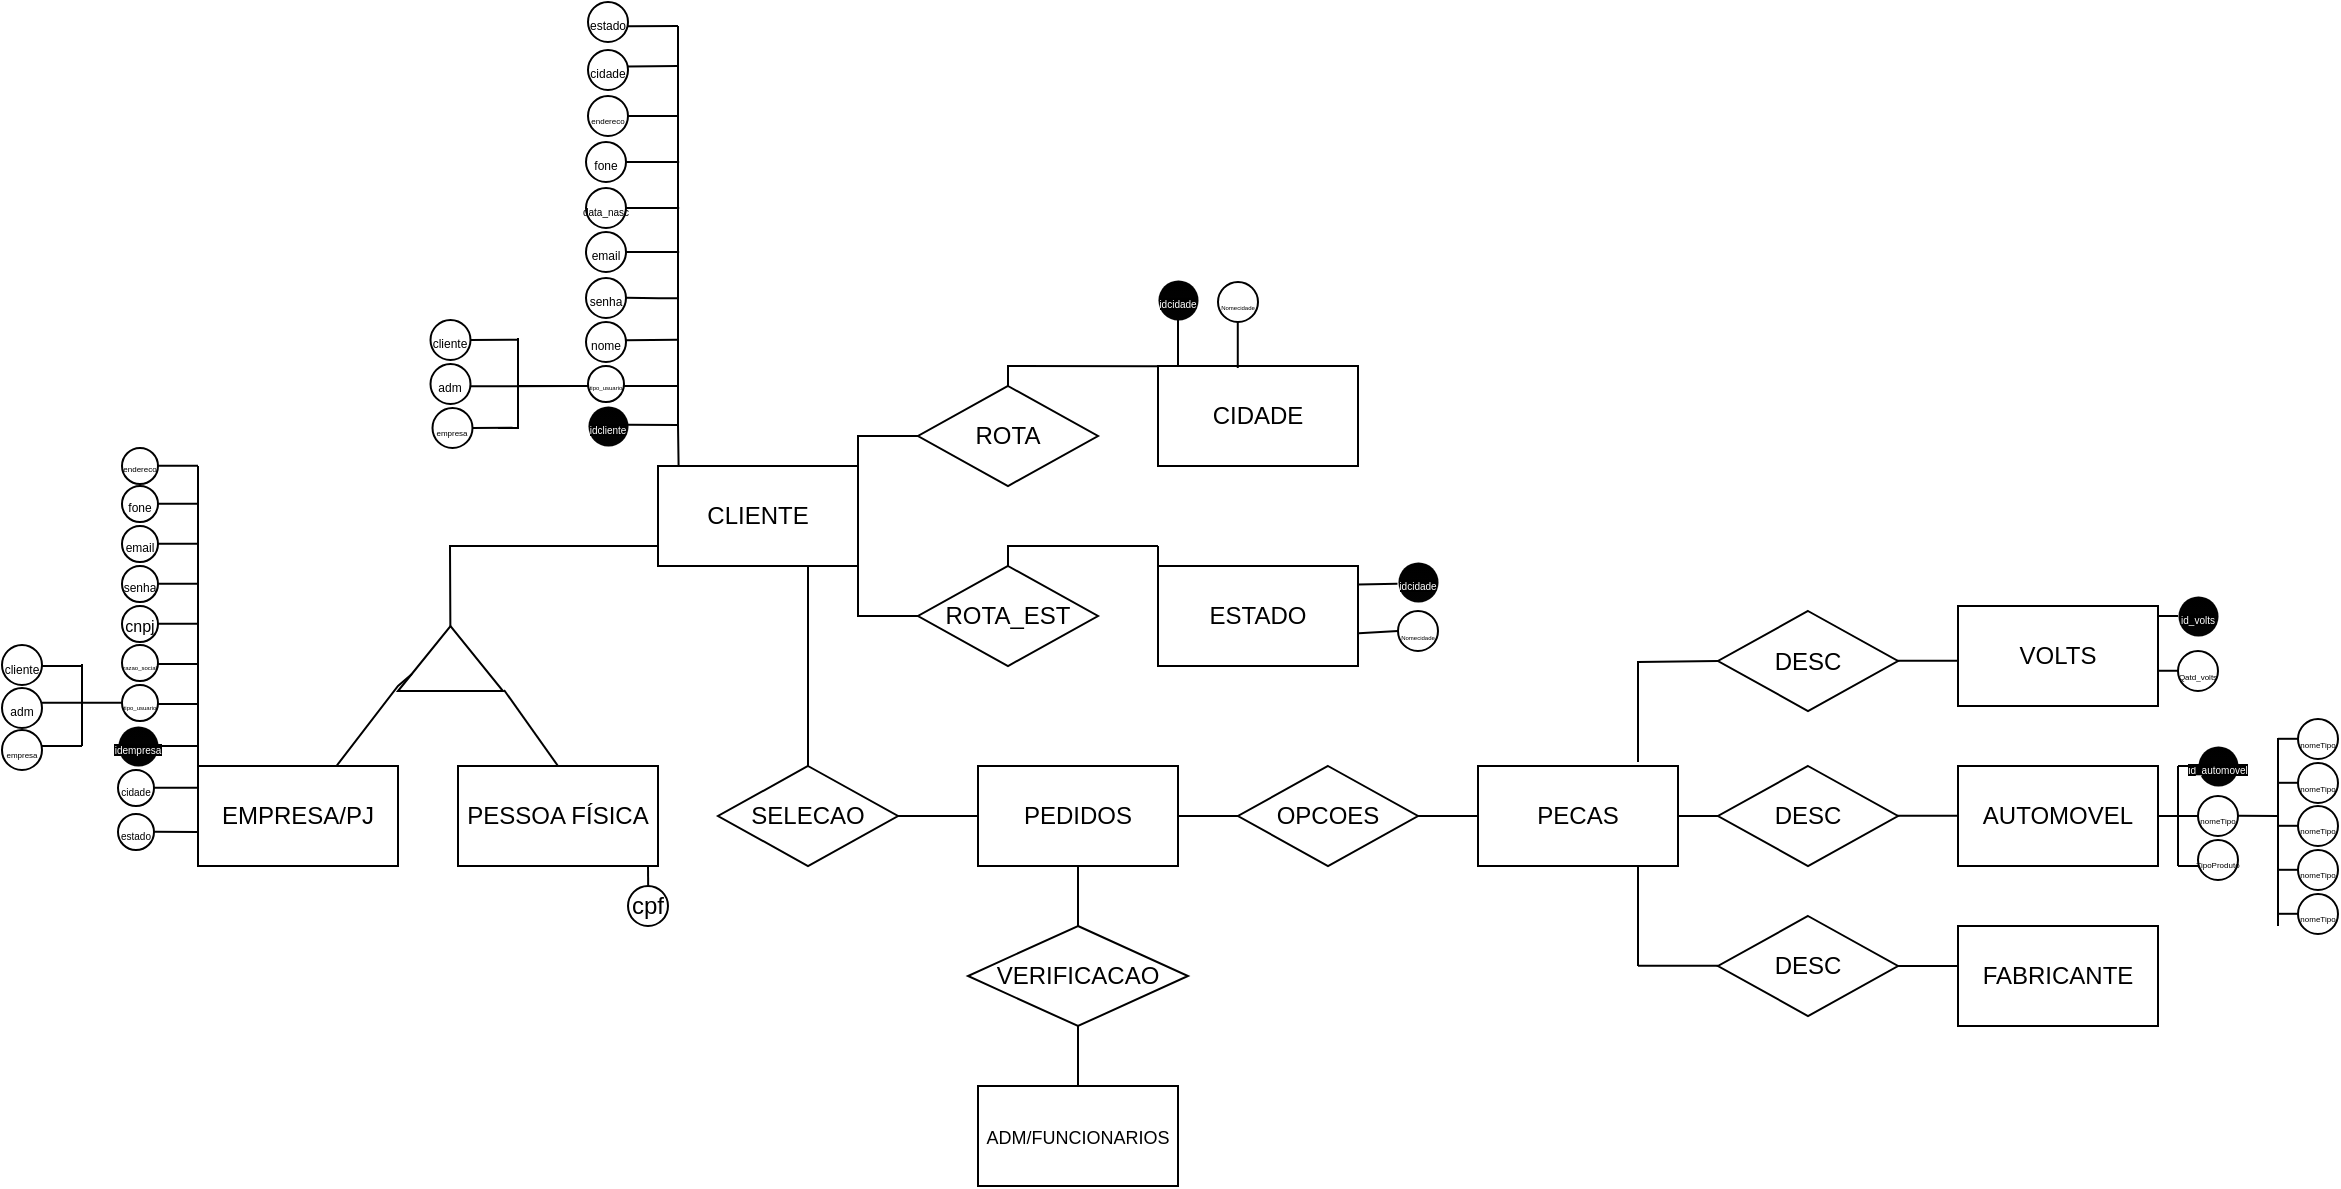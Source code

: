 <mxfile version="24.5.4" type="github">
  <diagram name="Página-1" id="ng0IZWedt5B4W6SbE388">
    <mxGraphModel dx="1020" dy="1260" grid="1" gridSize="10" guides="1" tooltips="1" connect="1" arrows="1" fold="1" page="1" pageScale="1" pageWidth="827" pageHeight="1169" math="0" shadow="0">
      <root>
        <mxCell id="0" />
        <mxCell id="1" parent="0" />
        <mxCell id="j8T5LUoiK3F1KZbFksjJ-11" value="CLIENTE" style="rounded=0;whiteSpace=wrap;html=1;" parent="1" vertex="1">
          <mxGeometry x="190" y="30" width="100" height="50" as="geometry" />
        </mxCell>
        <mxCell id="j8T5LUoiK3F1KZbFksjJ-13" value="" style="triangle;whiteSpace=wrap;html=1;rotation=-90;" parent="1" vertex="1">
          <mxGeometry x="70" y="100" width="32.5" height="52.5" as="geometry" />
        </mxCell>
        <mxCell id="j8T5LUoiK3F1KZbFksjJ-16" value="EMPRESA/PJ" style="rounded=0;whiteSpace=wrap;html=1;" parent="1" vertex="1">
          <mxGeometry x="-40" y="180" width="100" height="50" as="geometry" />
        </mxCell>
        <mxCell id="j8T5LUoiK3F1KZbFksjJ-17" value="PESSOA FÍSICA" style="rounded=0;whiteSpace=wrap;html=1;" parent="1" vertex="1">
          <mxGeometry x="90" y="180" width="100" height="50" as="geometry" />
        </mxCell>
        <mxCell id="j8T5LUoiK3F1KZbFksjJ-18" value="" style="endArrow=none;html=1;rounded=0;entryX=0.262;entryY=0.133;entryDx=0;entryDy=0;entryPerimeter=0;" parent="1" source="j8T5LUoiK3F1KZbFksjJ-16" target="j8T5LUoiK3F1KZbFksjJ-13" edge="1">
          <mxGeometry width="50" height="50" relative="1" as="geometry">
            <mxPoint x="30" y="229.289" as="sourcePoint" />
            <mxPoint x="30" y="179.289" as="targetPoint" />
            <Array as="points">
              <mxPoint x="60" y="140" />
            </Array>
          </mxGeometry>
        </mxCell>
        <mxCell id="j8T5LUoiK3F1KZbFksjJ-19" value="" style="endArrow=none;html=1;rounded=0;entryX=0.015;entryY=1.01;entryDx=0;entryDy=0;exitX=0.5;exitY=0;exitDx=0;exitDy=0;entryPerimeter=0;" parent="1" source="j8T5LUoiK3F1KZbFksjJ-17" target="j8T5LUoiK3F1KZbFksjJ-13" edge="1">
          <mxGeometry width="50" height="50" relative="1" as="geometry">
            <mxPoint x="120" y="250" as="sourcePoint" />
            <mxPoint x="170" y="174" as="targetPoint" />
          </mxGeometry>
        </mxCell>
        <mxCell id="j8T5LUoiK3F1KZbFksjJ-20" value="" style="endArrow=none;html=1;rounded=0;entryX=0;entryY=1;entryDx=0;entryDy=0;" parent="1" source="j8T5LUoiK3F1KZbFksjJ-13" target="j8T5LUoiK3F1KZbFksjJ-11" edge="1">
          <mxGeometry width="50" height="50" relative="1" as="geometry">
            <mxPoint x="110" y="160" as="sourcePoint" />
            <mxPoint x="160" y="110" as="targetPoint" />
            <Array as="points">
              <mxPoint x="86" y="70" />
              <mxPoint x="190" y="70" />
            </Array>
          </mxGeometry>
        </mxCell>
        <mxCell id="j8T5LUoiK3F1KZbFksjJ-21" value="SELECAO" style="rhombus;whiteSpace=wrap;html=1;" parent="1" vertex="1">
          <mxGeometry x="220" y="180" width="90" height="50" as="geometry" />
        </mxCell>
        <mxCell id="j8T5LUoiK3F1KZbFksjJ-22" value="" style="endArrow=none;html=1;rounded=0;entryX=0.75;entryY=1;entryDx=0;entryDy=0;" parent="1" source="j8T5LUoiK3F1KZbFksjJ-21" target="j8T5LUoiK3F1KZbFksjJ-11" edge="1">
          <mxGeometry width="50" height="50" relative="1" as="geometry">
            <mxPoint x="260" y="170" as="sourcePoint" />
            <mxPoint x="310" y="120" as="targetPoint" />
            <Array as="points">
              <mxPoint x="265" y="110" />
            </Array>
          </mxGeometry>
        </mxCell>
        <mxCell id="j8T5LUoiK3F1KZbFksjJ-24" value="PEDIDOS" style="rounded=0;whiteSpace=wrap;html=1;" parent="1" vertex="1">
          <mxGeometry x="350" y="180" width="100" height="50" as="geometry" />
        </mxCell>
        <mxCell id="j8T5LUoiK3F1KZbFksjJ-25" value="" style="endArrow=none;html=1;rounded=0;exitX=1;exitY=0.5;exitDx=0;exitDy=0;" parent="1" source="j8T5LUoiK3F1KZbFksjJ-21" target="j8T5LUoiK3F1KZbFksjJ-24" edge="1">
          <mxGeometry width="50" height="50" relative="1" as="geometry">
            <mxPoint x="270" y="210" as="sourcePoint" />
            <mxPoint x="320" y="160" as="targetPoint" />
          </mxGeometry>
        </mxCell>
        <mxCell id="j8T5LUoiK3F1KZbFksjJ-26" value="VERIFICACAO" style="rhombus;whiteSpace=wrap;html=1;" parent="1" vertex="1">
          <mxGeometry x="345" y="260" width="110" height="50" as="geometry" />
        </mxCell>
        <mxCell id="j8T5LUoiK3F1KZbFksjJ-27" value="" style="endArrow=none;html=1;rounded=0;exitX=0.5;exitY=0;exitDx=0;exitDy=0;" parent="1" source="j8T5LUoiK3F1KZbFksjJ-26" target="j8T5LUoiK3F1KZbFksjJ-24" edge="1">
          <mxGeometry width="50" height="50" relative="1" as="geometry">
            <mxPoint x="380" y="280" as="sourcePoint" />
            <mxPoint x="430" y="230" as="targetPoint" />
          </mxGeometry>
        </mxCell>
        <mxCell id="j8T5LUoiK3F1KZbFksjJ-28" value="&lt;font style=&quot;font-size: 9px;&quot;&gt;ADM/FUNCIONARIOS&lt;/font&gt;" style="rounded=0;whiteSpace=wrap;html=1;" parent="1" vertex="1">
          <mxGeometry x="350" y="340" width="100" height="50" as="geometry" />
        </mxCell>
        <mxCell id="j8T5LUoiK3F1KZbFksjJ-29" value="" style="endArrow=none;html=1;rounded=0;" parent="1" source="j8T5LUoiK3F1KZbFksjJ-28" target="j8T5LUoiK3F1KZbFksjJ-26" edge="1">
          <mxGeometry width="50" height="50" relative="1" as="geometry">
            <mxPoint x="370" y="350" as="sourcePoint" />
            <mxPoint x="420" y="300" as="targetPoint" />
          </mxGeometry>
        </mxCell>
        <mxCell id="j8T5LUoiK3F1KZbFksjJ-31" value="ROTA" style="rhombus;whiteSpace=wrap;html=1;" parent="1" vertex="1">
          <mxGeometry x="320" y="-10" width="90" height="50" as="geometry" />
        </mxCell>
        <mxCell id="j8T5LUoiK3F1KZbFksjJ-32" value="ROTA_EST" style="rhombus;whiteSpace=wrap;html=1;" parent="1" vertex="1">
          <mxGeometry x="320" y="80" width="90" height="50" as="geometry" />
        </mxCell>
        <mxCell id="j8T5LUoiK3F1KZbFksjJ-33" value="" style="endArrow=none;html=1;rounded=0;exitX=1;exitY=0;exitDx=0;exitDy=0;entryX=0;entryY=0.5;entryDx=0;entryDy=0;" parent="1" source="j8T5LUoiK3F1KZbFksjJ-11" target="j8T5LUoiK3F1KZbFksjJ-31" edge="1">
          <mxGeometry width="50" height="50" relative="1" as="geometry">
            <mxPoint x="280" y="60" as="sourcePoint" />
            <mxPoint x="330" y="10" as="targetPoint" />
            <Array as="points">
              <mxPoint x="290" y="15" />
            </Array>
          </mxGeometry>
        </mxCell>
        <mxCell id="j8T5LUoiK3F1KZbFksjJ-34" value="" style="endArrow=none;html=1;rounded=0;exitX=0;exitY=0.5;exitDx=0;exitDy=0;entryX=1;entryY=1;entryDx=0;entryDy=0;" parent="1" source="j8T5LUoiK3F1KZbFksjJ-32" target="j8T5LUoiK3F1KZbFksjJ-11" edge="1">
          <mxGeometry width="50" height="50" relative="1" as="geometry">
            <mxPoint x="310" y="150" as="sourcePoint" />
            <mxPoint x="360" y="100" as="targetPoint" />
            <Array as="points">
              <mxPoint x="290" y="105" />
            </Array>
          </mxGeometry>
        </mxCell>
        <mxCell id="j8T5LUoiK3F1KZbFksjJ-36" value="CIDADE" style="rounded=0;whiteSpace=wrap;html=1;" parent="1" vertex="1">
          <mxGeometry x="440" y="-20" width="100" height="50" as="geometry" />
        </mxCell>
        <mxCell id="j8T5LUoiK3F1KZbFksjJ-37" value="ESTADO" style="rounded=0;whiteSpace=wrap;html=1;" parent="1" vertex="1">
          <mxGeometry x="440" y="80" width="100" height="50" as="geometry" />
        </mxCell>
        <mxCell id="j8T5LUoiK3F1KZbFksjJ-38" value="" style="endArrow=none;html=1;rounded=0;entryX=-0.003;entryY=0.683;entryDx=0;entryDy=0;entryPerimeter=0;" parent="1" source="j8T5LUoiK3F1KZbFksjJ-31" edge="1">
          <mxGeometry width="50" height="50" relative="1" as="geometry">
            <mxPoint x="410" y="-19" as="sourcePoint" />
            <mxPoint x="439.7" y="-19.85" as="targetPoint" />
            <Array as="points">
              <mxPoint x="365" y="-20" />
            </Array>
          </mxGeometry>
        </mxCell>
        <mxCell id="j8T5LUoiK3F1KZbFksjJ-39" value="" style="endArrow=none;html=1;rounded=0;" parent="1" source="j8T5LUoiK3F1KZbFksjJ-32" edge="1">
          <mxGeometry width="50" height="50" relative="1" as="geometry">
            <mxPoint x="390" y="120" as="sourcePoint" />
            <mxPoint x="440" y="70" as="targetPoint" />
            <Array as="points">
              <mxPoint x="365" y="70" />
            </Array>
          </mxGeometry>
        </mxCell>
        <mxCell id="j8T5LUoiK3F1KZbFksjJ-40" value="" style="endArrow=none;html=1;rounded=0;exitX=0;exitY=0.25;exitDx=0;exitDy=0;" parent="1" source="j8T5LUoiK3F1KZbFksjJ-37" edge="1">
          <mxGeometry width="50" height="50" relative="1" as="geometry">
            <mxPoint x="410" y="120" as="sourcePoint" />
            <mxPoint x="440" y="70" as="targetPoint" />
          </mxGeometry>
        </mxCell>
        <mxCell id="j8T5LUoiK3F1KZbFksjJ-41" value="OPCOES" style="rhombus;whiteSpace=wrap;html=1;" parent="1" vertex="1">
          <mxGeometry x="480" y="180" width="90" height="50" as="geometry" />
        </mxCell>
        <mxCell id="j8T5LUoiK3F1KZbFksjJ-42" value="" style="endArrow=none;html=1;rounded=0;entryX=0;entryY=0.5;entryDx=0;entryDy=0;" parent="1" source="j8T5LUoiK3F1KZbFksjJ-24" target="j8T5LUoiK3F1KZbFksjJ-41" edge="1">
          <mxGeometry width="50" height="50" relative="1" as="geometry">
            <mxPoint x="470" y="240" as="sourcePoint" />
            <mxPoint x="520" y="190" as="targetPoint" />
          </mxGeometry>
        </mxCell>
        <mxCell id="j8T5LUoiK3F1KZbFksjJ-43" value="PECAS" style="rounded=0;whiteSpace=wrap;html=1;" parent="1" vertex="1">
          <mxGeometry x="600" y="180" width="100" height="50" as="geometry" />
        </mxCell>
        <mxCell id="j8T5LUoiK3F1KZbFksjJ-45" value="" style="endArrow=none;html=1;rounded=0;entryX=0;entryY=0.5;entryDx=0;entryDy=0;exitX=1;exitY=0.5;exitDx=0;exitDy=0;" parent="1" source="j8T5LUoiK3F1KZbFksjJ-41" target="j8T5LUoiK3F1KZbFksjJ-43" edge="1">
          <mxGeometry width="50" height="50" relative="1" as="geometry">
            <mxPoint x="540" y="220" as="sourcePoint" />
            <mxPoint x="590" y="170" as="targetPoint" />
          </mxGeometry>
        </mxCell>
        <mxCell id="j8T5LUoiK3F1KZbFksjJ-46" value="DESC" style="rhombus;whiteSpace=wrap;html=1;" parent="1" vertex="1">
          <mxGeometry x="720" y="102.5" width="90" height="50" as="geometry" />
        </mxCell>
        <mxCell id="j8T5LUoiK3F1KZbFksjJ-47" value="DESC" style="rhombus;whiteSpace=wrap;html=1;" parent="1" vertex="1">
          <mxGeometry x="720" y="180" width="90" height="50" as="geometry" />
        </mxCell>
        <mxCell id="j8T5LUoiK3F1KZbFksjJ-48" value="DESC" style="rhombus;whiteSpace=wrap;html=1;" parent="1" vertex="1">
          <mxGeometry x="720" y="255" width="90" height="50" as="geometry" />
        </mxCell>
        <mxCell id="j8T5LUoiK3F1KZbFksjJ-49" value="" style="endArrow=none;html=1;rounded=0;" parent="1" edge="1">
          <mxGeometry width="50" height="50" relative="1" as="geometry">
            <mxPoint x="680" y="178" as="sourcePoint" />
            <mxPoint x="680" y="130" as="targetPoint" />
            <Array as="points" />
          </mxGeometry>
        </mxCell>
        <mxCell id="j8T5LUoiK3F1KZbFksjJ-50" value="" style="endArrow=none;html=1;rounded=0;entryX=0;entryY=0.5;entryDx=0;entryDy=0;" parent="1" target="j8T5LUoiK3F1KZbFksjJ-46" edge="1">
          <mxGeometry width="50" height="50" relative="1" as="geometry">
            <mxPoint x="680" y="130" as="sourcePoint" />
            <mxPoint x="700" y="102.5" as="targetPoint" />
            <Array as="points">
              <mxPoint x="680" y="128" />
            </Array>
          </mxGeometry>
        </mxCell>
        <mxCell id="j8T5LUoiK3F1KZbFksjJ-51" value="" style="endArrow=none;html=1;rounded=0;entryX=0;entryY=0.5;entryDx=0;entryDy=0;exitX=1;exitY=0.5;exitDx=0;exitDy=0;" parent="1" source="j8T5LUoiK3F1KZbFksjJ-43" target="j8T5LUoiK3F1KZbFksjJ-47" edge="1">
          <mxGeometry width="50" height="50" relative="1" as="geometry">
            <mxPoint x="680" y="230" as="sourcePoint" />
            <mxPoint x="730" y="180" as="targetPoint" />
          </mxGeometry>
        </mxCell>
        <mxCell id="j8T5LUoiK3F1KZbFksjJ-60" value="" style="endArrow=none;html=1;rounded=0;entryX=0;entryY=0.5;entryDx=0;entryDy=0;" parent="1" edge="1">
          <mxGeometry width="50" height="50" relative="1" as="geometry">
            <mxPoint x="680" y="279.83" as="sourcePoint" />
            <mxPoint x="720" y="279.83" as="targetPoint" />
          </mxGeometry>
        </mxCell>
        <mxCell id="j8T5LUoiK3F1KZbFksjJ-62" value="" style="endArrow=none;html=1;rounded=0;" parent="1" edge="1">
          <mxGeometry width="50" height="50" relative="1" as="geometry">
            <mxPoint x="680" y="270" as="sourcePoint" />
            <mxPoint x="680" y="230" as="targetPoint" />
          </mxGeometry>
        </mxCell>
        <mxCell id="j8T5LUoiK3F1KZbFksjJ-63" value="" style="endArrow=none;html=1;rounded=0;" parent="1" edge="1">
          <mxGeometry width="50" height="50" relative="1" as="geometry">
            <mxPoint x="680" y="280" as="sourcePoint" />
            <mxPoint x="680" y="270" as="targetPoint" />
            <Array as="points">
              <mxPoint x="680" y="280" />
            </Array>
          </mxGeometry>
        </mxCell>
        <mxCell id="j8T5LUoiK3F1KZbFksjJ-64" value="VOLTS" style="rounded=0;whiteSpace=wrap;html=1;" parent="1" vertex="1">
          <mxGeometry x="840" y="100" width="100" height="50" as="geometry" />
        </mxCell>
        <mxCell id="j8T5LUoiK3F1KZbFksjJ-65" value="AUTOMOVEL" style="rounded=0;whiteSpace=wrap;html=1;" parent="1" vertex="1">
          <mxGeometry x="840" y="180" width="100" height="50" as="geometry" />
        </mxCell>
        <mxCell id="j8T5LUoiK3F1KZbFksjJ-66" value="FABRICANTE" style="rounded=0;whiteSpace=wrap;html=1;" parent="1" vertex="1">
          <mxGeometry x="840" y="260" width="100" height="50" as="geometry" />
        </mxCell>
        <mxCell id="j8T5LUoiK3F1KZbFksjJ-67" value="" style="endArrow=none;html=1;rounded=0;exitX=0.996;exitY=0.46;exitDx=0;exitDy=0;exitPerimeter=0;" parent="1" edge="1">
          <mxGeometry width="50" height="50" relative="1" as="geometry">
            <mxPoint x="809.64" y="280" as="sourcePoint" />
            <mxPoint x="840" y="280" as="targetPoint" />
          </mxGeometry>
        </mxCell>
        <mxCell id="j8T5LUoiK3F1KZbFksjJ-68" value="" style="endArrow=none;html=1;rounded=0;exitX=0.996;exitY=0.46;exitDx=0;exitDy=0;exitPerimeter=0;" parent="1" edge="1">
          <mxGeometry width="50" height="50" relative="1" as="geometry">
            <mxPoint x="809.64" y="204.83" as="sourcePoint" />
            <mxPoint x="840" y="204.83" as="targetPoint" />
          </mxGeometry>
        </mxCell>
        <mxCell id="j8T5LUoiK3F1KZbFksjJ-69" value="" style="endArrow=none;html=1;rounded=0;exitX=0.996;exitY=0.46;exitDx=0;exitDy=0;exitPerimeter=0;" parent="1" edge="1">
          <mxGeometry width="50" height="50" relative="1" as="geometry">
            <mxPoint x="809.64" y="127.33" as="sourcePoint" />
            <mxPoint x="840" y="127.33" as="targetPoint" />
          </mxGeometry>
        </mxCell>
        <mxCell id="j8T5LUoiK3F1KZbFksjJ-74" value="&lt;p style=&quot;line-height: 0%;&quot;&gt;&lt;font size=&quot;1&quot; color=&quot;#ffffff&quot;&gt;&lt;span style=&quot;background-color: rgb(0, 0, 0); font-size: 5px;&quot;&gt;idcliente&lt;/span&gt;&lt;/font&gt;&lt;/p&gt;" style="ellipse;whiteSpace=wrap;html=1;aspect=fixed;fillColor=#000000;strokeColor=#666666;gradientColor=#030303;strokeWidth=0;" parent="1" vertex="1">
          <mxGeometry x="155" width="20" height="20" as="geometry" />
        </mxCell>
        <mxCell id="j8T5LUoiK3F1KZbFksjJ-75" value="cpf" style="ellipse;whiteSpace=wrap;html=1;aspect=fixed;" parent="1" vertex="1">
          <mxGeometry x="175" y="240" width="20" height="20" as="geometry" />
        </mxCell>
        <mxCell id="j8T5LUoiK3F1KZbFksjJ-76" value="" style="endArrow=none;html=1;rounded=0;" parent="1" edge="1">
          <mxGeometry width="50" height="50" relative="1" as="geometry">
            <mxPoint x="185.089" y="240.0" as="sourcePoint" />
            <mxPoint x="185" y="230" as="targetPoint" />
          </mxGeometry>
        </mxCell>
        <mxCell id="j8T5LUoiK3F1KZbFksjJ-78" value="" style="endArrow=none;html=1;rounded=0;entryX=0.103;entryY=0.011;entryDx=0;entryDy=0;entryPerimeter=0;" parent="1" edge="1">
          <mxGeometry width="50" height="50" relative="1" as="geometry">
            <mxPoint x="175" y="9.37" as="sourcePoint" />
            <mxPoint x="200.3" y="30.0" as="targetPoint" />
            <Array as="points">
              <mxPoint x="200" y="9.45" />
            </Array>
          </mxGeometry>
        </mxCell>
        <mxCell id="j8T5LUoiK3F1KZbFksjJ-79" value="" style="endArrow=none;html=1;rounded=0;" parent="1" edge="1">
          <mxGeometry width="50" height="50" relative="1" as="geometry">
            <mxPoint x="200" y="10" as="sourcePoint" />
            <mxPoint x="200" y="-10" as="targetPoint" />
          </mxGeometry>
        </mxCell>
        <mxCell id="j8T5LUoiK3F1KZbFksjJ-80" value="&lt;p style=&quot;text-align: left; line-height: 0%;&quot;&gt;&lt;span style=&quot;background-color: initial;&quot;&gt;&lt;font style=&quot;font-size: 3px;&quot;&gt;tipo_usuario&lt;/font&gt;&lt;/span&gt;&lt;br&gt;&lt;/p&gt;" style="ellipse;whiteSpace=wrap;html=1;aspect=fixed;strokeWidth=1;align=center;strokeColor=default;gradientColor=none;perimeterSpacing=0;" parent="1" vertex="1">
          <mxGeometry x="155" y="-20" width="18" height="18" as="geometry" />
        </mxCell>
        <mxCell id="j8T5LUoiK3F1KZbFksjJ-81" value="&lt;font style=&quot;font-size: 6px;&quot;&gt;email&lt;/font&gt;" style="ellipse;whiteSpace=wrap;html=1;aspect=fixed;" parent="1" vertex="1">
          <mxGeometry x="154" y="-87" width="20" height="20" as="geometry" />
        </mxCell>
        <mxCell id="j8T5LUoiK3F1KZbFksjJ-82" value="&lt;font style=&quot;font-size: 6px;&quot;&gt;nome&lt;/font&gt;" style="ellipse;whiteSpace=wrap;html=1;aspect=fixed;" parent="1" vertex="1">
          <mxGeometry x="154" y="-42" width="20" height="20" as="geometry" />
        </mxCell>
        <mxCell id="j8T5LUoiK3F1KZbFksjJ-83" value="&lt;font style=&quot;font-size: 6px;&quot;&gt;senha&lt;/font&gt;" style="ellipse;whiteSpace=wrap;html=1;aspect=fixed;" parent="1" vertex="1">
          <mxGeometry x="154" y="-64" width="20" height="20" as="geometry" />
        </mxCell>
        <mxCell id="j8T5LUoiK3F1KZbFksjJ-84" value="&lt;font style=&quot;font-size: 6px;&quot;&gt;fone&lt;/font&gt;" style="ellipse;whiteSpace=wrap;html=1;aspect=fixed;" parent="1" vertex="1">
          <mxGeometry x="154" y="-132" width="20" height="20" as="geometry" />
        </mxCell>
        <mxCell id="j8T5LUoiK3F1KZbFksjJ-85" value="&lt;font style=&quot;font-size: 6px;&quot;&gt;cidade&lt;/font&gt;" style="ellipse;whiteSpace=wrap;html=1;aspect=fixed;" parent="1" vertex="1">
          <mxGeometry x="155" y="-178" width="20" height="20" as="geometry" />
        </mxCell>
        <mxCell id="j8T5LUoiK3F1KZbFksjJ-86" value="&lt;font style=&quot;font-size: 5px;&quot;&gt;data_nasc&lt;/font&gt;" style="ellipse;whiteSpace=wrap;html=1;aspect=fixed;" parent="1" vertex="1">
          <mxGeometry x="154" y="-109" width="20" height="20" as="geometry" />
        </mxCell>
        <mxCell id="j8T5LUoiK3F1KZbFksjJ-87" value="&lt;font style=&quot;font-size: 6px;&quot;&gt;cliente&lt;/font&gt;" style="ellipse;whiteSpace=wrap;html=1;aspect=fixed;" parent="1" vertex="1">
          <mxGeometry x="76.25" y="-43" width="20" height="20" as="geometry" />
        </mxCell>
        <mxCell id="j8T5LUoiK3F1KZbFksjJ-88" value="&lt;font style=&quot;font-size: 4px;&quot;&gt;endereco&lt;/font&gt;" style="ellipse;whiteSpace=wrap;html=1;aspect=fixed;" parent="1" vertex="1">
          <mxGeometry x="155" y="-155" width="20" height="20" as="geometry" />
        </mxCell>
        <mxCell id="j8T5LUoiK3F1KZbFksjJ-89" value="&lt;font style=&quot;font-size: 6px;&quot;&gt;adm&lt;/font&gt;" style="ellipse;whiteSpace=wrap;html=1;aspect=fixed;" parent="1" vertex="1">
          <mxGeometry x="76.25" y="-21" width="20" height="20" as="geometry" />
        </mxCell>
        <mxCell id="j8T5LUoiK3F1KZbFksjJ-90" value="&lt;font style=&quot;font-size: 4px;&quot;&gt;empresa&lt;/font&gt;" style="ellipse;whiteSpace=wrap;html=1;aspect=fixed;" parent="1" vertex="1">
          <mxGeometry x="77.25" y="1" width="20" height="20" as="geometry" />
        </mxCell>
        <mxCell id="j8T5LUoiK3F1KZbFksjJ-91" value="&lt;font style=&quot;font-size: 6px;&quot;&gt;estado&lt;/font&gt;" style="ellipse;whiteSpace=wrap;html=1;aspect=fixed;" parent="1" vertex="1">
          <mxGeometry x="155" y="-202" width="20" height="20" as="geometry" />
        </mxCell>
        <mxCell id="j8T5LUoiK3F1KZbFksjJ-93" value="" style="endArrow=none;html=1;rounded=0;" parent="1" edge="1">
          <mxGeometry width="50" height="50" relative="1" as="geometry">
            <mxPoint x="200" y="-10" as="sourcePoint" />
            <mxPoint x="200" y="-30" as="targetPoint" />
          </mxGeometry>
        </mxCell>
        <mxCell id="j8T5LUoiK3F1KZbFksjJ-94" value="" style="endArrow=none;html=1;rounded=0;" parent="1" edge="1">
          <mxGeometry width="50" height="50" relative="1" as="geometry">
            <mxPoint x="200" y="-30" as="sourcePoint" />
            <mxPoint x="200" y="-50" as="targetPoint" />
          </mxGeometry>
        </mxCell>
        <mxCell id="j8T5LUoiK3F1KZbFksjJ-98" value="" style="endArrow=none;html=1;rounded=0;" parent="1" source="j8T5LUoiK3F1KZbFksjJ-87" edge="1">
          <mxGeometry width="50" height="50" relative="1" as="geometry">
            <mxPoint x="110" y="-33.16" as="sourcePoint" />
            <mxPoint x="120" y="-33.16" as="targetPoint" />
            <Array as="points">
              <mxPoint x="120" y="-33.16" />
            </Array>
          </mxGeometry>
        </mxCell>
        <mxCell id="j8T5LUoiK3F1KZbFksjJ-99" value="" style="endArrow=none;html=1;rounded=0;" parent="1" edge="1">
          <mxGeometry width="50" height="50" relative="1" as="geometry">
            <mxPoint x="96.25" y="-9.84" as="sourcePoint" />
            <mxPoint x="120.25" y="-10.0" as="targetPoint" />
            <Array as="points">
              <mxPoint x="150" y="-10" />
            </Array>
          </mxGeometry>
        </mxCell>
        <mxCell id="j8T5LUoiK3F1KZbFksjJ-100" value="" style="endArrow=none;html=1;rounded=0;" parent="1" edge="1">
          <mxGeometry width="50" height="50" relative="1" as="geometry">
            <mxPoint x="97" y="11" as="sourcePoint" />
            <mxPoint x="117.25" y="10.84" as="targetPoint" />
            <Array as="points">
              <mxPoint x="117.25" y="10.84" />
            </Array>
          </mxGeometry>
        </mxCell>
        <mxCell id="j8T5LUoiK3F1KZbFksjJ-103" value="" style="endArrow=none;html=1;rounded=0;" parent="1" edge="1">
          <mxGeometry width="50" height="50" relative="1" as="geometry">
            <mxPoint x="120" y="11" as="sourcePoint" />
            <mxPoint x="120" y="-30" as="targetPoint" />
          </mxGeometry>
        </mxCell>
        <mxCell id="j8T5LUoiK3F1KZbFksjJ-104" value="" style="endArrow=none;html=1;rounded=0;" parent="1" edge="1">
          <mxGeometry width="50" height="50" relative="1" as="geometry">
            <mxPoint x="110" y="11" as="sourcePoint" />
            <mxPoint x="120.5" y="11" as="targetPoint" />
          </mxGeometry>
        </mxCell>
        <mxCell id="j8T5LUoiK3F1KZbFksjJ-105" value="" style="endArrow=none;html=1;rounded=0;" parent="1" edge="1">
          <mxGeometry width="50" height="50" relative="1" as="geometry">
            <mxPoint x="120" y="-34" as="sourcePoint" />
            <mxPoint x="120" y="-24" as="targetPoint" />
          </mxGeometry>
        </mxCell>
        <mxCell id="j8T5LUoiK3F1KZbFksjJ-106" value="" style="endArrow=none;html=1;rounded=0;" parent="1" edge="1">
          <mxGeometry width="50" height="50" relative="1" as="geometry">
            <mxPoint x="144.5" y="-10" as="sourcePoint" />
            <mxPoint x="155" y="-10" as="targetPoint" />
          </mxGeometry>
        </mxCell>
        <mxCell id="j8T5LUoiK3F1KZbFksjJ-107" value="" style="endArrow=none;html=1;rounded=0;" parent="1" edge="1">
          <mxGeometry width="50" height="50" relative="1" as="geometry">
            <mxPoint x="173" y="-10" as="sourcePoint" />
            <mxPoint x="200" y="-10" as="targetPoint" />
          </mxGeometry>
        </mxCell>
        <mxCell id="FXoRuJh2Zk7MEWJUn5yC-1" value="" style="endArrow=none;html=1;rounded=0;" parent="1" edge="1">
          <mxGeometry width="50" height="50" relative="1" as="geometry">
            <mxPoint x="200" y="-44" as="sourcePoint" />
            <mxPoint x="200" y="-174" as="targetPoint" />
          </mxGeometry>
        </mxCell>
        <mxCell id="FXoRuJh2Zk7MEWJUn5yC-2" value="" style="endArrow=none;html=1;rounded=0;exitX=1.013;exitY=0.614;exitDx=0;exitDy=0;exitPerimeter=0;" parent="1" edge="1">
          <mxGeometry width="50" height="50" relative="1" as="geometry">
            <mxPoint x="174" y="-32.86" as="sourcePoint" />
            <mxPoint x="199.74" y="-33.14" as="targetPoint" />
          </mxGeometry>
        </mxCell>
        <mxCell id="FXoRuJh2Zk7MEWJUn5yC-3" value="" style="endArrow=none;html=1;rounded=0;exitX=0.982;exitY=0.692;exitDx=0;exitDy=0;exitPerimeter=0;" parent="1" edge="1">
          <mxGeometry width="50" height="50" relative="1" as="geometry">
            <mxPoint x="174.0" y="-54.08" as="sourcePoint" />
            <mxPoint x="200.36" y="-53.92" as="targetPoint" />
            <Array as="points">
              <mxPoint x="190.36" y="-53.92" />
            </Array>
          </mxGeometry>
        </mxCell>
        <mxCell id="FXoRuJh2Zk7MEWJUn5yC-4" value="" style="endArrow=none;html=1;rounded=0;exitX=0.971;exitY=0.356;exitDx=0;exitDy=0;exitPerimeter=0;" parent="1" edge="1">
          <mxGeometry width="50" height="50" relative="1" as="geometry">
            <mxPoint x="174.0" y="-76.94" as="sourcePoint" />
            <mxPoint x="200.58" y="-77.06" as="targetPoint" />
          </mxGeometry>
        </mxCell>
        <mxCell id="FXoRuJh2Zk7MEWJUn5yC-5" value="" style="endArrow=none;html=1;rounded=0;exitX=0.971;exitY=0.356;exitDx=0;exitDy=0;exitPerimeter=0;" parent="1" edge="1">
          <mxGeometry width="50" height="50" relative="1" as="geometry">
            <mxPoint x="174.0" y="-98.94" as="sourcePoint" />
            <mxPoint x="200.58" y="-99.06" as="targetPoint" />
          </mxGeometry>
        </mxCell>
        <mxCell id="FXoRuJh2Zk7MEWJUn5yC-6" value="" style="endArrow=none;html=1;rounded=0;exitX=0.971;exitY=0.356;exitDx=0;exitDy=0;exitPerimeter=0;" parent="1" edge="1">
          <mxGeometry width="50" height="50" relative="1" as="geometry">
            <mxPoint x="174.0" y="-121.94" as="sourcePoint" />
            <mxPoint x="200.58" y="-122.06" as="targetPoint" />
          </mxGeometry>
        </mxCell>
        <mxCell id="FXoRuJh2Zk7MEWJUn5yC-7" value="" style="endArrow=none;html=1;rounded=0;exitX=1;exitY=0.5;exitDx=0;exitDy=0;" parent="1" source="j8T5LUoiK3F1KZbFksjJ-88" edge="1">
          <mxGeometry width="50" height="50" relative="1" as="geometry">
            <mxPoint x="180" y="-150" as="sourcePoint" />
            <mxPoint x="200" y="-145" as="targetPoint" />
          </mxGeometry>
        </mxCell>
        <mxCell id="FXoRuJh2Zk7MEWJUn5yC-8" value="" style="endArrow=none;html=1;rounded=0;exitX=0.988;exitY=0.414;exitDx=0;exitDy=0;exitPerimeter=0;" parent="1" source="j8T5LUoiK3F1KZbFksjJ-85" edge="1">
          <mxGeometry width="50" height="50" relative="1" as="geometry">
            <mxPoint x="180" y="-174" as="sourcePoint" />
            <mxPoint x="200" y="-170" as="targetPoint" />
          </mxGeometry>
        </mxCell>
        <mxCell id="FXoRuJh2Zk7MEWJUn5yC-9" value="" style="endArrow=none;html=1;rounded=0;" parent="1" edge="1">
          <mxGeometry width="50" height="50" relative="1" as="geometry">
            <mxPoint x="200" y="-170" as="sourcePoint" />
            <mxPoint x="200" y="-190" as="targetPoint" />
          </mxGeometry>
        </mxCell>
        <mxCell id="FXoRuJh2Zk7MEWJUn5yC-10" value="" style="endArrow=none;html=1;rounded=0;entryX=0.995;entryY=0.605;entryDx=0;entryDy=0;entryPerimeter=0;" parent="1" target="j8T5LUoiK3F1KZbFksjJ-91" edge="1">
          <mxGeometry width="50" height="50" relative="1" as="geometry">
            <mxPoint x="200" y="-190" as="sourcePoint" />
            <mxPoint x="189.91" y="-198" as="targetPoint" />
          </mxGeometry>
        </mxCell>
        <mxCell id="lo0RuE2e4rkKc-c5mWzY-1" value="&lt;p style=&quot;line-height: 0%;&quot;&gt;&lt;font size=&quot;1&quot; color=&quot;#ffffff&quot;&gt;&lt;span style=&quot;background-color: rgb(0, 0, 0); font-size: 5px;&quot;&gt;idempresa&lt;/span&gt;&lt;/font&gt;&lt;/p&gt;" style="ellipse;whiteSpace=wrap;html=1;aspect=fixed;fillColor=#000000;strokeColor=#666666;gradientColor=#030303;strokeWidth=0;" parent="1" vertex="1">
          <mxGeometry x="-80" y="160" width="20" height="20" as="geometry" />
        </mxCell>
        <mxCell id="lo0RuE2e4rkKc-c5mWzY-2" value="" style="endArrow=none;html=1;rounded=0;" parent="1" edge="1">
          <mxGeometry width="50" height="50" relative="1" as="geometry">
            <mxPoint x="-40" y="180" as="sourcePoint" />
            <mxPoint x="-40" y="120" as="targetPoint" />
          </mxGeometry>
        </mxCell>
        <mxCell id="lo0RuE2e4rkKc-c5mWzY-3" value="" style="endArrow=none;html=1;rounded=0;" parent="1" edge="1">
          <mxGeometry width="50" height="50" relative="1" as="geometry">
            <mxPoint x="-60" y="170" as="sourcePoint" />
            <mxPoint x="-40" y="170" as="targetPoint" />
          </mxGeometry>
        </mxCell>
        <mxCell id="lo0RuE2e4rkKc-c5mWzY-12" value="&lt;p style=&quot;text-align: left; line-height: 0%;&quot;&gt;&lt;span style=&quot;background-color: initial;&quot;&gt;&lt;font style=&quot;font-size: 3px;&quot;&gt;tipo_usuario&lt;/font&gt;&lt;/span&gt;&lt;br&gt;&lt;/p&gt;" style="ellipse;whiteSpace=wrap;html=1;aspect=fixed;strokeWidth=1;align=center;strokeColor=default;gradientColor=none;perimeterSpacing=0;" parent="1" vertex="1">
          <mxGeometry x="-78" y="139.5" width="18" height="18" as="geometry" />
        </mxCell>
        <mxCell id="lo0RuE2e4rkKc-c5mWzY-17" value="" style="endArrow=none;html=1;rounded=0;" parent="1" edge="1">
          <mxGeometry width="50" height="50" relative="1" as="geometry">
            <mxPoint x="-60" y="149" as="sourcePoint" />
            <mxPoint x="-40" y="149" as="targetPoint" />
          </mxGeometry>
        </mxCell>
        <mxCell id="lo0RuE2e4rkKc-c5mWzY-19" value="" style="endArrow=none;html=1;rounded=0;" parent="1" edge="1">
          <mxGeometry width="50" height="50" relative="1" as="geometry">
            <mxPoint x="-98" y="148.41" as="sourcePoint" />
            <mxPoint x="-78" y="148.41" as="targetPoint" />
          </mxGeometry>
        </mxCell>
        <mxCell id="lo0RuE2e4rkKc-c5mWzY-20" value="&lt;font style=&quot;font-size: 6px;&quot;&gt;cliente&lt;/font&gt;" style="ellipse;whiteSpace=wrap;html=1;aspect=fixed;" parent="1" vertex="1">
          <mxGeometry x="-138" y="119.5" width="20" height="20" as="geometry" />
        </mxCell>
        <mxCell id="lo0RuE2e4rkKc-c5mWzY-21" value="&lt;font style=&quot;font-size: 6px;&quot;&gt;adm&lt;/font&gt;" style="ellipse;whiteSpace=wrap;html=1;aspect=fixed;" parent="1" vertex="1">
          <mxGeometry x="-138" y="141" width="20" height="20" as="geometry" />
        </mxCell>
        <mxCell id="lo0RuE2e4rkKc-c5mWzY-22" value="&lt;font style=&quot;font-size: 4px;&quot;&gt;empresa&lt;/font&gt;" style="ellipse;whiteSpace=wrap;html=1;aspect=fixed;" parent="1" vertex="1">
          <mxGeometry x="-138" y="162" width="20" height="20" as="geometry" />
        </mxCell>
        <mxCell id="lo0RuE2e4rkKc-c5mWzY-23" value="" style="endArrow=none;html=1;rounded=0;" parent="1" edge="1">
          <mxGeometry width="50" height="50" relative="1" as="geometry">
            <mxPoint x="-98" y="129" as="sourcePoint" />
            <mxPoint x="-98" y="149" as="targetPoint" />
          </mxGeometry>
        </mxCell>
        <mxCell id="lo0RuE2e4rkKc-c5mWzY-24" value="" style="endArrow=none;html=1;rounded=0;" parent="1" edge="1">
          <mxGeometry width="50" height="50" relative="1" as="geometry">
            <mxPoint x="-118" y="130" as="sourcePoint" />
            <mxPoint x="-98" y="130" as="targetPoint" />
          </mxGeometry>
        </mxCell>
        <mxCell id="lo0RuE2e4rkKc-c5mWzY-25" value="" style="endArrow=none;html=1;rounded=0;" parent="1" edge="1">
          <mxGeometry width="50" height="50" relative="1" as="geometry">
            <mxPoint x="-118" y="148.4" as="sourcePoint" />
            <mxPoint x="-98" y="148.4" as="targetPoint" />
          </mxGeometry>
        </mxCell>
        <mxCell id="lo0RuE2e4rkKc-c5mWzY-26" value="" style="endArrow=none;html=1;rounded=0;" parent="1" edge="1">
          <mxGeometry width="50" height="50" relative="1" as="geometry">
            <mxPoint x="-98" y="170" as="sourcePoint" />
            <mxPoint x="-98" y="149" as="targetPoint" />
          </mxGeometry>
        </mxCell>
        <mxCell id="lo0RuE2e4rkKc-c5mWzY-27" value="" style="endArrow=none;html=1;rounded=0;" parent="1" edge="1">
          <mxGeometry width="50" height="50" relative="1" as="geometry">
            <mxPoint x="-118" y="170" as="sourcePoint" />
            <mxPoint x="-98" y="170" as="targetPoint" />
          </mxGeometry>
        </mxCell>
        <mxCell id="lo0RuE2e4rkKc-c5mWzY-29" value="&lt;p style=&quot;text-align: left; line-height: 0%;&quot;&gt;&lt;span style=&quot;font-size: 3px;&quot;&gt;razao_social&lt;/span&gt;&lt;/p&gt;" style="ellipse;whiteSpace=wrap;html=1;aspect=fixed;strokeWidth=1;align=center;strokeColor=default;gradientColor=none;perimeterSpacing=0;" parent="1" vertex="1">
          <mxGeometry x="-78" y="119.5" width="18" height="18" as="geometry" />
        </mxCell>
        <mxCell id="lo0RuE2e4rkKc-c5mWzY-30" value="" style="endArrow=none;html=1;rounded=0;" parent="1" edge="1">
          <mxGeometry width="50" height="50" relative="1" as="geometry">
            <mxPoint x="-60" y="129" as="sourcePoint" />
            <mxPoint x="-40" y="129" as="targetPoint" />
          </mxGeometry>
        </mxCell>
        <mxCell id="lo0RuE2e4rkKc-c5mWzY-31" value="&lt;p style=&quot;text-align: left; line-height: 0%;&quot;&gt;&lt;font style=&quot;font-size: 8px;&quot;&gt;cnpj&lt;/font&gt;&lt;/p&gt;" style="ellipse;whiteSpace=wrap;html=1;aspect=fixed;strokeWidth=1;align=center;strokeColor=default;gradientColor=none;perimeterSpacing=0;" parent="1" vertex="1">
          <mxGeometry x="-78" y="100" width="18" height="18" as="geometry" />
        </mxCell>
        <mxCell id="lo0RuE2e4rkKc-c5mWzY-32" value="" style="endArrow=none;html=1;rounded=0;" parent="1" edge="1">
          <mxGeometry width="50" height="50" relative="1" as="geometry">
            <mxPoint x="-60" y="108.91" as="sourcePoint" />
            <mxPoint x="-40" y="108.91" as="targetPoint" />
          </mxGeometry>
        </mxCell>
        <mxCell id="lo0RuE2e4rkKc-c5mWzY-33" value="" style="endArrow=none;html=1;rounded=0;" parent="1" edge="1">
          <mxGeometry width="50" height="50" relative="1" as="geometry">
            <mxPoint x="-40" y="120.5" as="sourcePoint" />
            <mxPoint x="-40" y="60.5" as="targetPoint" />
          </mxGeometry>
        </mxCell>
        <mxCell id="lo0RuE2e4rkKc-c5mWzY-34" value="&lt;p style=&quot;text-align: left; line-height: 0%;&quot;&gt;&lt;span style=&quot;font-size: 6px;&quot;&gt;senha&lt;/span&gt;&lt;/p&gt;" style="ellipse;whiteSpace=wrap;html=1;aspect=fixed;strokeWidth=1;align=center;strokeColor=default;gradientColor=none;perimeterSpacing=0;" parent="1" vertex="1">
          <mxGeometry x="-78" y="80" width="18" height="18" as="geometry" />
        </mxCell>
        <mxCell id="lo0RuE2e4rkKc-c5mWzY-35" value="&lt;p style=&quot;text-align: left; line-height: 0%;&quot;&gt;&lt;span style=&quot;font-size: 6px;&quot;&gt;email&lt;/span&gt;&lt;/p&gt;" style="ellipse;whiteSpace=wrap;html=1;aspect=fixed;strokeWidth=1;align=center;strokeColor=default;gradientColor=none;perimeterSpacing=0;" parent="1" vertex="1">
          <mxGeometry x="-78" y="60" width="18" height="18" as="geometry" />
        </mxCell>
        <mxCell id="lo0RuE2e4rkKc-c5mWzY-36" value="&lt;p style=&quot;text-align: left; line-height: 0%;&quot;&gt;&lt;span style=&quot;font-size: 6px;&quot;&gt;fone&lt;/span&gt;&lt;/p&gt;" style="ellipse;whiteSpace=wrap;html=1;aspect=fixed;strokeWidth=1;align=center;strokeColor=default;gradientColor=none;perimeterSpacing=0;" parent="1" vertex="1">
          <mxGeometry x="-78" y="40" width="18" height="18" as="geometry" />
        </mxCell>
        <mxCell id="lo0RuE2e4rkKc-c5mWzY-37" value="&lt;p style=&quot;text-align: left; line-height: 0%;&quot;&gt;&lt;span style=&quot;font-size: 4px;&quot;&gt;endereco&lt;/span&gt;&lt;/p&gt;" style="ellipse;whiteSpace=wrap;html=1;aspect=fixed;strokeWidth=1;align=center;strokeColor=default;gradientColor=none;perimeterSpacing=0;" parent="1" vertex="1">
          <mxGeometry x="-78" y="21" width="18" height="18" as="geometry" />
        </mxCell>
        <mxCell id="lo0RuE2e4rkKc-c5mWzY-38" value="" style="endArrow=none;html=1;rounded=0;" parent="1" edge="1">
          <mxGeometry width="50" height="50" relative="1" as="geometry">
            <mxPoint x="-60" y="88.86" as="sourcePoint" />
            <mxPoint x="-40" y="88.86" as="targetPoint" />
          </mxGeometry>
        </mxCell>
        <mxCell id="lo0RuE2e4rkKc-c5mWzY-39" value="" style="endArrow=none;html=1;rounded=0;" parent="1" edge="1">
          <mxGeometry width="50" height="50" relative="1" as="geometry">
            <mxPoint x="-60" y="68.86" as="sourcePoint" />
            <mxPoint x="-40" y="68.86" as="targetPoint" />
          </mxGeometry>
        </mxCell>
        <mxCell id="lo0RuE2e4rkKc-c5mWzY-40" value="" style="endArrow=none;html=1;rounded=0;" parent="1" edge="1">
          <mxGeometry width="50" height="50" relative="1" as="geometry">
            <mxPoint x="-60" y="48.86" as="sourcePoint" />
            <mxPoint x="-40" y="48.86" as="targetPoint" />
          </mxGeometry>
        </mxCell>
        <mxCell id="lo0RuE2e4rkKc-c5mWzY-41" value="" style="endArrow=none;html=1;rounded=0;" parent="1" edge="1">
          <mxGeometry width="50" height="50" relative="1" as="geometry">
            <mxPoint x="-60" y="29.86" as="sourcePoint" />
            <mxPoint x="-40" y="29.86" as="targetPoint" />
          </mxGeometry>
        </mxCell>
        <mxCell id="lo0RuE2e4rkKc-c5mWzY-42" value="" style="endArrow=none;html=1;rounded=0;" parent="1" edge="1">
          <mxGeometry width="50" height="50" relative="1" as="geometry">
            <mxPoint x="-40" y="30" as="sourcePoint" />
            <mxPoint x="-40" y="70" as="targetPoint" />
          </mxGeometry>
        </mxCell>
        <mxCell id="lo0RuE2e4rkKc-c5mWzY-43" value="&lt;p style=&quot;text-align: left; line-height: 0%;&quot;&gt;&lt;span style=&quot;font-size: 5px;&quot;&gt;cidade&lt;/span&gt;&lt;/p&gt;" style="ellipse;whiteSpace=wrap;html=1;aspect=fixed;strokeWidth=1;align=center;strokeColor=default;gradientColor=none;perimeterSpacing=0;" parent="1" vertex="1">
          <mxGeometry x="-80" y="182" width="18" height="18" as="geometry" />
        </mxCell>
        <mxCell id="lo0RuE2e4rkKc-c5mWzY-44" value="&lt;p style=&quot;text-align: left; line-height: 0%;&quot;&gt;&lt;span style=&quot;font-size: 5px;&quot;&gt;estado&lt;/span&gt;&lt;/p&gt;" style="ellipse;whiteSpace=wrap;html=1;aspect=fixed;strokeWidth=1;align=center;strokeColor=default;gradientColor=none;perimeterSpacing=0;" parent="1" vertex="1">
          <mxGeometry x="-80" y="204" width="18" height="18" as="geometry" />
        </mxCell>
        <mxCell id="lo0RuE2e4rkKc-c5mWzY-45" value="" style="endArrow=none;html=1;rounded=0;entryX=-0.003;entryY=0.217;entryDx=0;entryDy=0;entryPerimeter=0;" parent="1" target="j8T5LUoiK3F1KZbFksjJ-16" edge="1">
          <mxGeometry width="50" height="50" relative="1" as="geometry">
            <mxPoint x="-62" y="190.86" as="sourcePoint" />
            <mxPoint x="-42" y="190.86" as="targetPoint" />
          </mxGeometry>
        </mxCell>
        <mxCell id="lo0RuE2e4rkKc-c5mWzY-46" value="" style="endArrow=none;html=1;rounded=0;entryX=-0.003;entryY=0.217;entryDx=0;entryDy=0;entryPerimeter=0;" parent="1" edge="1">
          <mxGeometry width="50" height="50" relative="1" as="geometry">
            <mxPoint x="-62" y="212.92" as="sourcePoint" />
            <mxPoint x="-40" y="213.06" as="targetPoint" />
          </mxGeometry>
        </mxCell>
        <mxCell id="lo0RuE2e4rkKc-c5mWzY-47" value="&lt;p style=&quot;line-height: 0%;&quot;&gt;&lt;font color=&quot;#ffffff&quot;&gt;&lt;span style=&quot;font-size: 5px; background-color: rgb(0, 0, 0);&quot;&gt;idcidade&lt;/span&gt;&lt;/font&gt;&lt;/p&gt;" style="ellipse;whiteSpace=wrap;html=1;aspect=fixed;fillColor=#000000;strokeColor=#666666;gradientColor=#030303;strokeWidth=0;" parent="1" vertex="1">
          <mxGeometry x="440" y="-63" width="20" height="20" as="geometry" />
        </mxCell>
        <mxCell id="lo0RuE2e4rkKc-c5mWzY-48" value="&lt;font style=&quot;font-size: 3px;&quot;&gt;Nomecidade&lt;/font&gt;" style="ellipse;whiteSpace=wrap;html=1;aspect=fixed;" parent="1" vertex="1">
          <mxGeometry x="470" y="-62" width="20" height="20" as="geometry" />
        </mxCell>
        <mxCell id="lo0RuE2e4rkKc-c5mWzY-49" value="" style="endArrow=none;html=1;rounded=0;entryX=0.5;entryY=1;entryDx=0;entryDy=0;" parent="1" target="lo0RuE2e4rkKc-c5mWzY-47" edge="1">
          <mxGeometry width="50" height="50" relative="1" as="geometry">
            <mxPoint x="450" y="-20" as="sourcePoint" />
            <mxPoint x="480" y="-50" as="targetPoint" />
          </mxGeometry>
        </mxCell>
        <mxCell id="lo0RuE2e4rkKc-c5mWzY-50" value="" style="endArrow=none;html=1;rounded=0;entryX=0.5;entryY=1;entryDx=0;entryDy=0;" parent="1" edge="1">
          <mxGeometry width="50" height="50" relative="1" as="geometry">
            <mxPoint x="479.89" y="-19" as="sourcePoint" />
            <mxPoint x="479.89" y="-42" as="targetPoint" />
          </mxGeometry>
        </mxCell>
        <mxCell id="lo0RuE2e4rkKc-c5mWzY-51" value="&lt;p style=&quot;line-height: 0%;&quot;&gt;&lt;font color=&quot;#ffffff&quot;&gt;&lt;span style=&quot;font-size: 5px; background-color: rgb(0, 0, 0);&quot;&gt;idcidade&lt;/span&gt;&lt;/font&gt;&lt;/p&gt;" style="ellipse;whiteSpace=wrap;html=1;aspect=fixed;fillColor=#000000;strokeColor=#666666;gradientColor=#030303;strokeWidth=0;" parent="1" vertex="1">
          <mxGeometry x="560" y="78" width="20" height="20" as="geometry" />
        </mxCell>
        <mxCell id="lo0RuE2e4rkKc-c5mWzY-52" value="&lt;font style=&quot;font-size: 3px;&quot;&gt;Nomecidade&lt;/font&gt;" style="ellipse;whiteSpace=wrap;html=1;aspect=fixed;" parent="1" vertex="1">
          <mxGeometry x="560" y="102.5" width="20" height="20" as="geometry" />
        </mxCell>
        <mxCell id="lo0RuE2e4rkKc-c5mWzY-53" value="" style="endArrow=none;html=1;rounded=0;entryX=-0.013;entryY=0.546;entryDx=0;entryDy=0;exitX=1.001;exitY=0.184;exitDx=0;exitDy=0;exitPerimeter=0;entryPerimeter=0;" parent="1" source="j8T5LUoiK3F1KZbFksjJ-37" target="lo0RuE2e4rkKc-c5mWzY-51" edge="1">
          <mxGeometry width="50" height="50" relative="1" as="geometry">
            <mxPoint x="550" y="103" as="sourcePoint" />
            <mxPoint x="550" y="80" as="targetPoint" />
          </mxGeometry>
        </mxCell>
        <mxCell id="lo0RuE2e4rkKc-c5mWzY-54" value="" style="endArrow=none;html=1;rounded=0;entryX=0;entryY=0.5;entryDx=0;entryDy=0;exitX=1.004;exitY=0.672;exitDx=0;exitDy=0;exitPerimeter=0;" parent="1" source="j8T5LUoiK3F1KZbFksjJ-37" target="lo0RuE2e4rkKc-c5mWzY-52" edge="1">
          <mxGeometry width="50" height="50" relative="1" as="geometry">
            <mxPoint x="550" y="129.5" as="sourcePoint" />
            <mxPoint x="550" y="106.5" as="targetPoint" />
          </mxGeometry>
        </mxCell>
        <mxCell id="M62YJvhZ7LX8S-KHC2DO-2" value="&lt;font style=&quot;font-size: 4px;&quot;&gt;Qatd_volts&lt;/font&gt;" style="ellipse;whiteSpace=wrap;html=1;aspect=fixed;" vertex="1" parent="1">
          <mxGeometry x="950" y="122.5" width="20" height="20" as="geometry" />
        </mxCell>
        <mxCell id="M62YJvhZ7LX8S-KHC2DO-3" value="&lt;p style=&quot;line-height: 0%;&quot;&gt;&lt;font color=&quot;#ffffff&quot;&gt;&lt;span style=&quot;font-size: 5px; background-color: rgb(0, 0, 0);&quot;&gt;id_volts&lt;/span&gt;&lt;/font&gt;&lt;/p&gt;" style="ellipse;whiteSpace=wrap;html=1;aspect=fixed;fillColor=#000000;strokeColor=#666666;gradientColor=#030303;strokeWidth=0;" vertex="1" parent="1">
          <mxGeometry x="950" y="95" width="20" height="20" as="geometry" />
        </mxCell>
        <mxCell id="M62YJvhZ7LX8S-KHC2DO-4" value="" style="endArrow=none;html=1;rounded=0;entryX=0;entryY=0.5;entryDx=0;entryDy=0;exitX=0.999;exitY=0.101;exitDx=0;exitDy=0;exitPerimeter=0;" edge="1" parent="1" source="j8T5LUoiK3F1KZbFksjJ-64" target="M62YJvhZ7LX8S-KHC2DO-3">
          <mxGeometry width="50" height="50" relative="1" as="geometry">
            <mxPoint x="930" y="160" as="sourcePoint" />
            <mxPoint x="980" y="110" as="targetPoint" />
          </mxGeometry>
        </mxCell>
        <mxCell id="M62YJvhZ7LX8S-KHC2DO-6" value="" style="endArrow=none;html=1;rounded=0;entryX=0;entryY=0.5;entryDx=0;entryDy=0;exitX=0.999;exitY=0.101;exitDx=0;exitDy=0;exitPerimeter=0;" edge="1" parent="1">
          <mxGeometry width="50" height="50" relative="1" as="geometry">
            <mxPoint x="940" y="132.38" as="sourcePoint" />
            <mxPoint x="950" y="132.38" as="targetPoint" />
          </mxGeometry>
        </mxCell>
        <mxCell id="M62YJvhZ7LX8S-KHC2DO-7" value="&lt;p style=&quot;line-height: 0%;&quot;&gt;&lt;font color=&quot;#ffffff&quot;&gt;&lt;span style=&quot;font-size: 5px; background-color: rgb(0, 0, 0);&quot;&gt;id_automovel&lt;/span&gt;&lt;/font&gt;&lt;/p&gt;" style="ellipse;whiteSpace=wrap;html=1;aspect=fixed;fillColor=#000000;strokeColor=#666666;gradientColor=#030303;strokeWidth=0;" vertex="1" parent="1">
          <mxGeometry x="960" y="170" width="20" height="20" as="geometry" />
        </mxCell>
        <mxCell id="M62YJvhZ7LX8S-KHC2DO-8" value="&lt;font style=&quot;font-size: 4px;&quot;&gt;nomeTipo&lt;/font&gt;" style="ellipse;whiteSpace=wrap;html=1;aspect=fixed;" vertex="1" parent="1">
          <mxGeometry x="960" y="195" width="20" height="20" as="geometry" />
        </mxCell>
        <mxCell id="M62YJvhZ7LX8S-KHC2DO-9" value="&lt;span style=&quot;font-size: 4px;&quot;&gt;TipoProduto&lt;/span&gt;" style="ellipse;whiteSpace=wrap;html=1;aspect=fixed;" vertex="1" parent="1">
          <mxGeometry x="960" y="217" width="20" height="20" as="geometry" />
        </mxCell>
        <mxCell id="M62YJvhZ7LX8S-KHC2DO-10" value="" style="endArrow=none;html=1;rounded=0;entryX=0;entryY=0.5;entryDx=0;entryDy=0;" edge="1" parent="1" target="M62YJvhZ7LX8S-KHC2DO-8">
          <mxGeometry width="50" height="50" relative="1" as="geometry">
            <mxPoint x="940" y="205" as="sourcePoint" />
            <mxPoint x="960" y="204.34" as="targetPoint" />
          </mxGeometry>
        </mxCell>
        <mxCell id="M62YJvhZ7LX8S-KHC2DO-11" value="" style="endArrow=none;html=1;rounded=0;" edge="1" parent="1">
          <mxGeometry width="50" height="50" relative="1" as="geometry">
            <mxPoint x="950" y="230" as="sourcePoint" />
            <mxPoint x="950" y="180" as="targetPoint" />
          </mxGeometry>
        </mxCell>
        <mxCell id="M62YJvhZ7LX8S-KHC2DO-13" value="" style="endArrow=none;html=1;rounded=0;" edge="1" parent="1" target="M62YJvhZ7LX8S-KHC2DO-7">
          <mxGeometry width="50" height="50" relative="1" as="geometry">
            <mxPoint x="950" y="180" as="sourcePoint" />
            <mxPoint x="962.18" y="180.54" as="targetPoint" />
          </mxGeometry>
        </mxCell>
        <mxCell id="M62YJvhZ7LX8S-KHC2DO-14" value="" style="endArrow=none;html=1;rounded=0;" edge="1" parent="1">
          <mxGeometry width="50" height="50" relative="1" as="geometry">
            <mxPoint x="950" y="230" as="sourcePoint" />
            <mxPoint x="960" y="230" as="targetPoint" />
          </mxGeometry>
        </mxCell>
        <mxCell id="M62YJvhZ7LX8S-KHC2DO-15" value="" style="endArrow=none;html=1;rounded=0;" edge="1" parent="1">
          <mxGeometry width="50" height="50" relative="1" as="geometry">
            <mxPoint x="980" y="204.86" as="sourcePoint" />
            <mxPoint x="1000" y="205" as="targetPoint" />
          </mxGeometry>
        </mxCell>
        <mxCell id="M62YJvhZ7LX8S-KHC2DO-16" value="" style="endArrow=none;html=1;rounded=0;" edge="1" parent="1">
          <mxGeometry width="50" height="50" relative="1" as="geometry">
            <mxPoint x="1000" y="250" as="sourcePoint" />
            <mxPoint x="1000" y="166" as="targetPoint" />
          </mxGeometry>
        </mxCell>
        <mxCell id="M62YJvhZ7LX8S-KHC2DO-17" value="" style="endArrow=none;html=1;rounded=0;" edge="1" parent="1">
          <mxGeometry width="50" height="50" relative="1" as="geometry">
            <mxPoint x="1000" y="166.4" as="sourcePoint" />
            <mxPoint x="1010" y="166.4" as="targetPoint" />
          </mxGeometry>
        </mxCell>
        <mxCell id="M62YJvhZ7LX8S-KHC2DO-19" value="&lt;font style=&quot;font-size: 4px;&quot;&gt;nomeTipo&lt;/font&gt;" style="ellipse;whiteSpace=wrap;html=1;aspect=fixed;" vertex="1" parent="1">
          <mxGeometry x="1010" y="156.5" width="20" height="20" as="geometry" />
        </mxCell>
        <mxCell id="M62YJvhZ7LX8S-KHC2DO-20" value="&lt;font style=&quot;font-size: 4px;&quot;&gt;nomeTipo&lt;/font&gt;" style="ellipse;whiteSpace=wrap;html=1;aspect=fixed;" vertex="1" parent="1">
          <mxGeometry x="1010" y="178.5" width="20" height="20" as="geometry" />
        </mxCell>
        <mxCell id="M62YJvhZ7LX8S-KHC2DO-21" value="&lt;font style=&quot;font-size: 4px;&quot;&gt;nomeTipo&lt;/font&gt;" style="ellipse;whiteSpace=wrap;html=1;aspect=fixed;" vertex="1" parent="1">
          <mxGeometry x="1010" y="222" width="20" height="20" as="geometry" />
        </mxCell>
        <mxCell id="M62YJvhZ7LX8S-KHC2DO-22" value="&lt;font style=&quot;font-size: 4px;&quot;&gt;nomeTipo&lt;/font&gt;" style="ellipse;whiteSpace=wrap;html=1;aspect=fixed;" vertex="1" parent="1">
          <mxGeometry x="1010" y="244" width="20" height="20" as="geometry" />
        </mxCell>
        <mxCell id="M62YJvhZ7LX8S-KHC2DO-23" value="&lt;font style=&quot;font-size: 4px;&quot;&gt;nomeTipo&lt;/font&gt;" style="ellipse;whiteSpace=wrap;html=1;aspect=fixed;" vertex="1" parent="1">
          <mxGeometry x="1010" y="200" width="20" height="20" as="geometry" />
        </mxCell>
        <mxCell id="M62YJvhZ7LX8S-KHC2DO-24" value="" style="endArrow=none;html=1;rounded=0;" edge="1" parent="1">
          <mxGeometry width="50" height="50" relative="1" as="geometry">
            <mxPoint x="1000" y="188.4" as="sourcePoint" />
            <mxPoint x="1010" y="188.4" as="targetPoint" />
          </mxGeometry>
        </mxCell>
        <mxCell id="M62YJvhZ7LX8S-KHC2DO-25" value="" style="endArrow=none;html=1;rounded=0;" edge="1" parent="1">
          <mxGeometry width="50" height="50" relative="1" as="geometry">
            <mxPoint x="1000" y="209.9" as="sourcePoint" />
            <mxPoint x="1010" y="209.9" as="targetPoint" />
          </mxGeometry>
        </mxCell>
        <mxCell id="M62YJvhZ7LX8S-KHC2DO-26" value="" style="endArrow=none;html=1;rounded=0;" edge="1" parent="1">
          <mxGeometry width="50" height="50" relative="1" as="geometry">
            <mxPoint x="1000" y="231.9" as="sourcePoint" />
            <mxPoint x="1010" y="231.9" as="targetPoint" />
          </mxGeometry>
        </mxCell>
        <mxCell id="M62YJvhZ7LX8S-KHC2DO-27" value="" style="endArrow=none;html=1;rounded=0;" edge="1" parent="1">
          <mxGeometry width="50" height="50" relative="1" as="geometry">
            <mxPoint x="1000" y="253.9" as="sourcePoint" />
            <mxPoint x="1010" y="253.9" as="targetPoint" />
          </mxGeometry>
        </mxCell>
        <mxCell id="M62YJvhZ7LX8S-KHC2DO-28" value="" style="endArrow=none;html=1;rounded=0;" edge="1" parent="1">
          <mxGeometry width="50" height="50" relative="1" as="geometry">
            <mxPoint x="1000" y="260" as="sourcePoint" />
            <mxPoint x="1000" y="220" as="targetPoint" />
          </mxGeometry>
        </mxCell>
      </root>
    </mxGraphModel>
  </diagram>
</mxfile>
